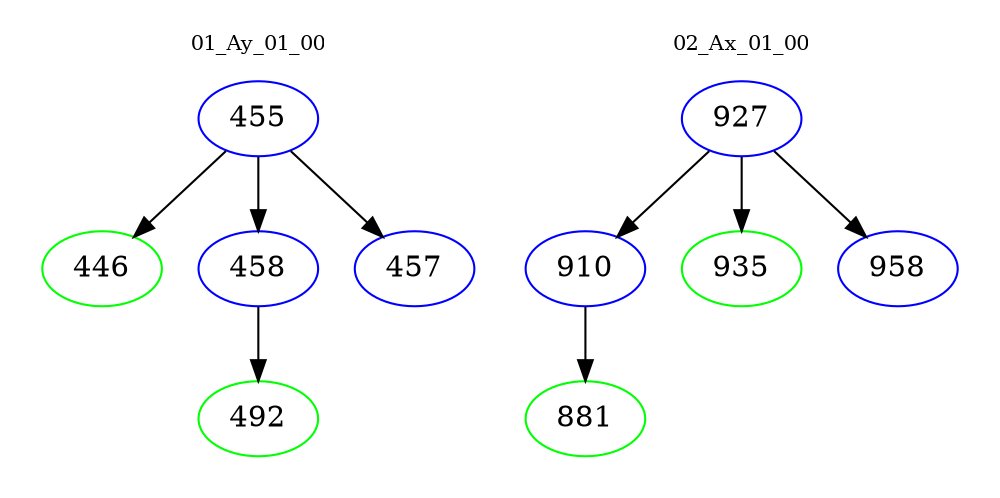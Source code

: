 digraph{
subgraph cluster_0 {
color = white
label = "01_Ay_01_00";
fontsize=10;
T0_455 [label="455", color="blue"]
T0_455 -> T0_446 [color="black"]
T0_446 [label="446", color="green"]
T0_455 -> T0_458 [color="black"]
T0_458 [label="458", color="blue"]
T0_458 -> T0_492 [color="black"]
T0_492 [label="492", color="green"]
T0_455 -> T0_457 [color="black"]
T0_457 [label="457", color="blue"]
}
subgraph cluster_1 {
color = white
label = "02_Ax_01_00";
fontsize=10;
T1_927 [label="927", color="blue"]
T1_927 -> T1_910 [color="black"]
T1_910 [label="910", color="blue"]
T1_910 -> T1_881 [color="black"]
T1_881 [label="881", color="green"]
T1_927 -> T1_935 [color="black"]
T1_935 [label="935", color="green"]
T1_927 -> T1_958 [color="black"]
T1_958 [label="958", color="blue"]
}
}
